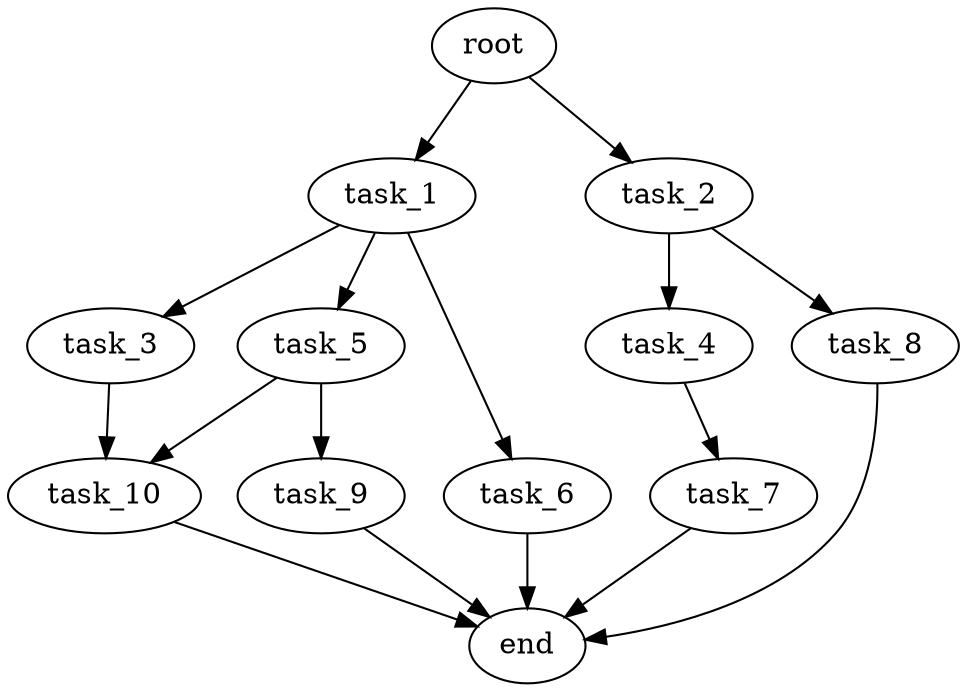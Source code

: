 digraph G {
  root [size="0.000000e+00"];
  task_1 [size="1.972348e+11"];
  task_2 [size="1.123543e+11"];
  task_3 [size="3.636123e+09"];
  task_4 [size="6.285079e+11"];
  task_5 [size="2.349974e+11"];
  task_6 [size="2.084919e+11"];
  task_7 [size="5.472290e+11"];
  task_8 [size="4.503544e+11"];
  task_9 [size="6.342112e+11"];
  task_10 [size="1.799920e+11"];
  end [size="0.000000e+00"];

  root -> task_1 [size="1.000000e-12"];
  root -> task_2 [size="1.000000e-12"];
  task_1 -> task_3 [size="3.636123e+06"];
  task_1 -> task_5 [size="2.349974e+08"];
  task_1 -> task_6 [size="2.084919e+08"];
  task_2 -> task_4 [size="6.285079e+08"];
  task_2 -> task_8 [size="4.503544e+08"];
  task_3 -> task_10 [size="8.999599e+07"];
  task_4 -> task_7 [size="5.472290e+08"];
  task_5 -> task_9 [size="6.342112e+08"];
  task_5 -> task_10 [size="8.999599e+07"];
  task_6 -> end [size="1.000000e-12"];
  task_7 -> end [size="1.000000e-12"];
  task_8 -> end [size="1.000000e-12"];
  task_9 -> end [size="1.000000e-12"];
  task_10 -> end [size="1.000000e-12"];
}
